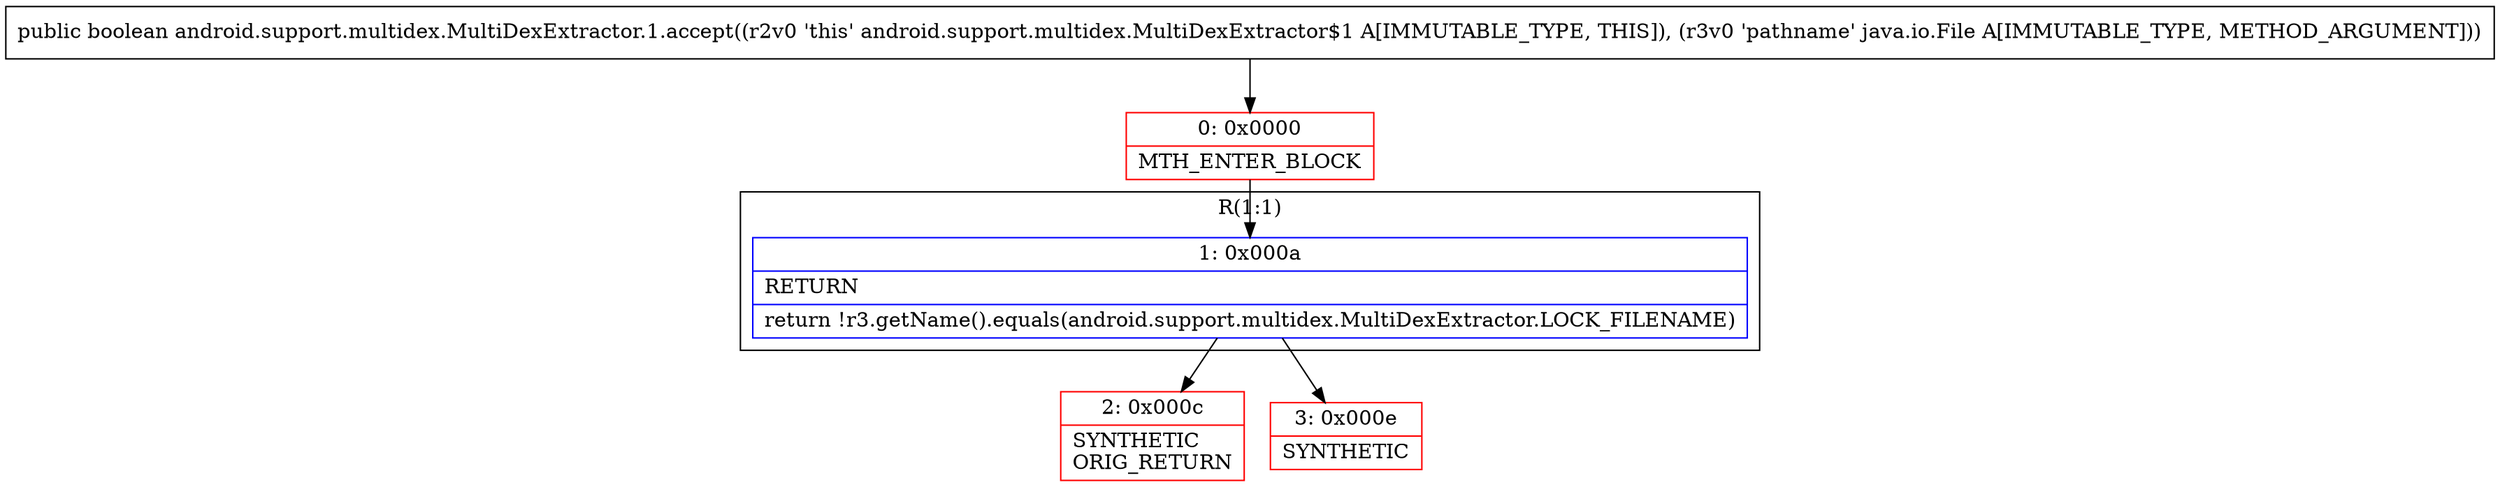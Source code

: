 digraph "CFG forandroid.support.multidex.MultiDexExtractor.1.accept(Ljava\/io\/File;)Z" {
subgraph cluster_Region_524631313 {
label = "R(1:1)";
node [shape=record,color=blue];
Node_1 [shape=record,label="{1\:\ 0x000a|RETURN\l|return !r3.getName().equals(android.support.multidex.MultiDexExtractor.LOCK_FILENAME)\l}"];
}
Node_0 [shape=record,color=red,label="{0\:\ 0x0000|MTH_ENTER_BLOCK\l}"];
Node_2 [shape=record,color=red,label="{2\:\ 0x000c|SYNTHETIC\lORIG_RETURN\l}"];
Node_3 [shape=record,color=red,label="{3\:\ 0x000e|SYNTHETIC\l}"];
MethodNode[shape=record,label="{public boolean android.support.multidex.MultiDexExtractor.1.accept((r2v0 'this' android.support.multidex.MultiDexExtractor$1 A[IMMUTABLE_TYPE, THIS]), (r3v0 'pathname' java.io.File A[IMMUTABLE_TYPE, METHOD_ARGUMENT])) }"];
MethodNode -> Node_0;
Node_1 -> Node_2;
Node_1 -> Node_3;
Node_0 -> Node_1;
}

